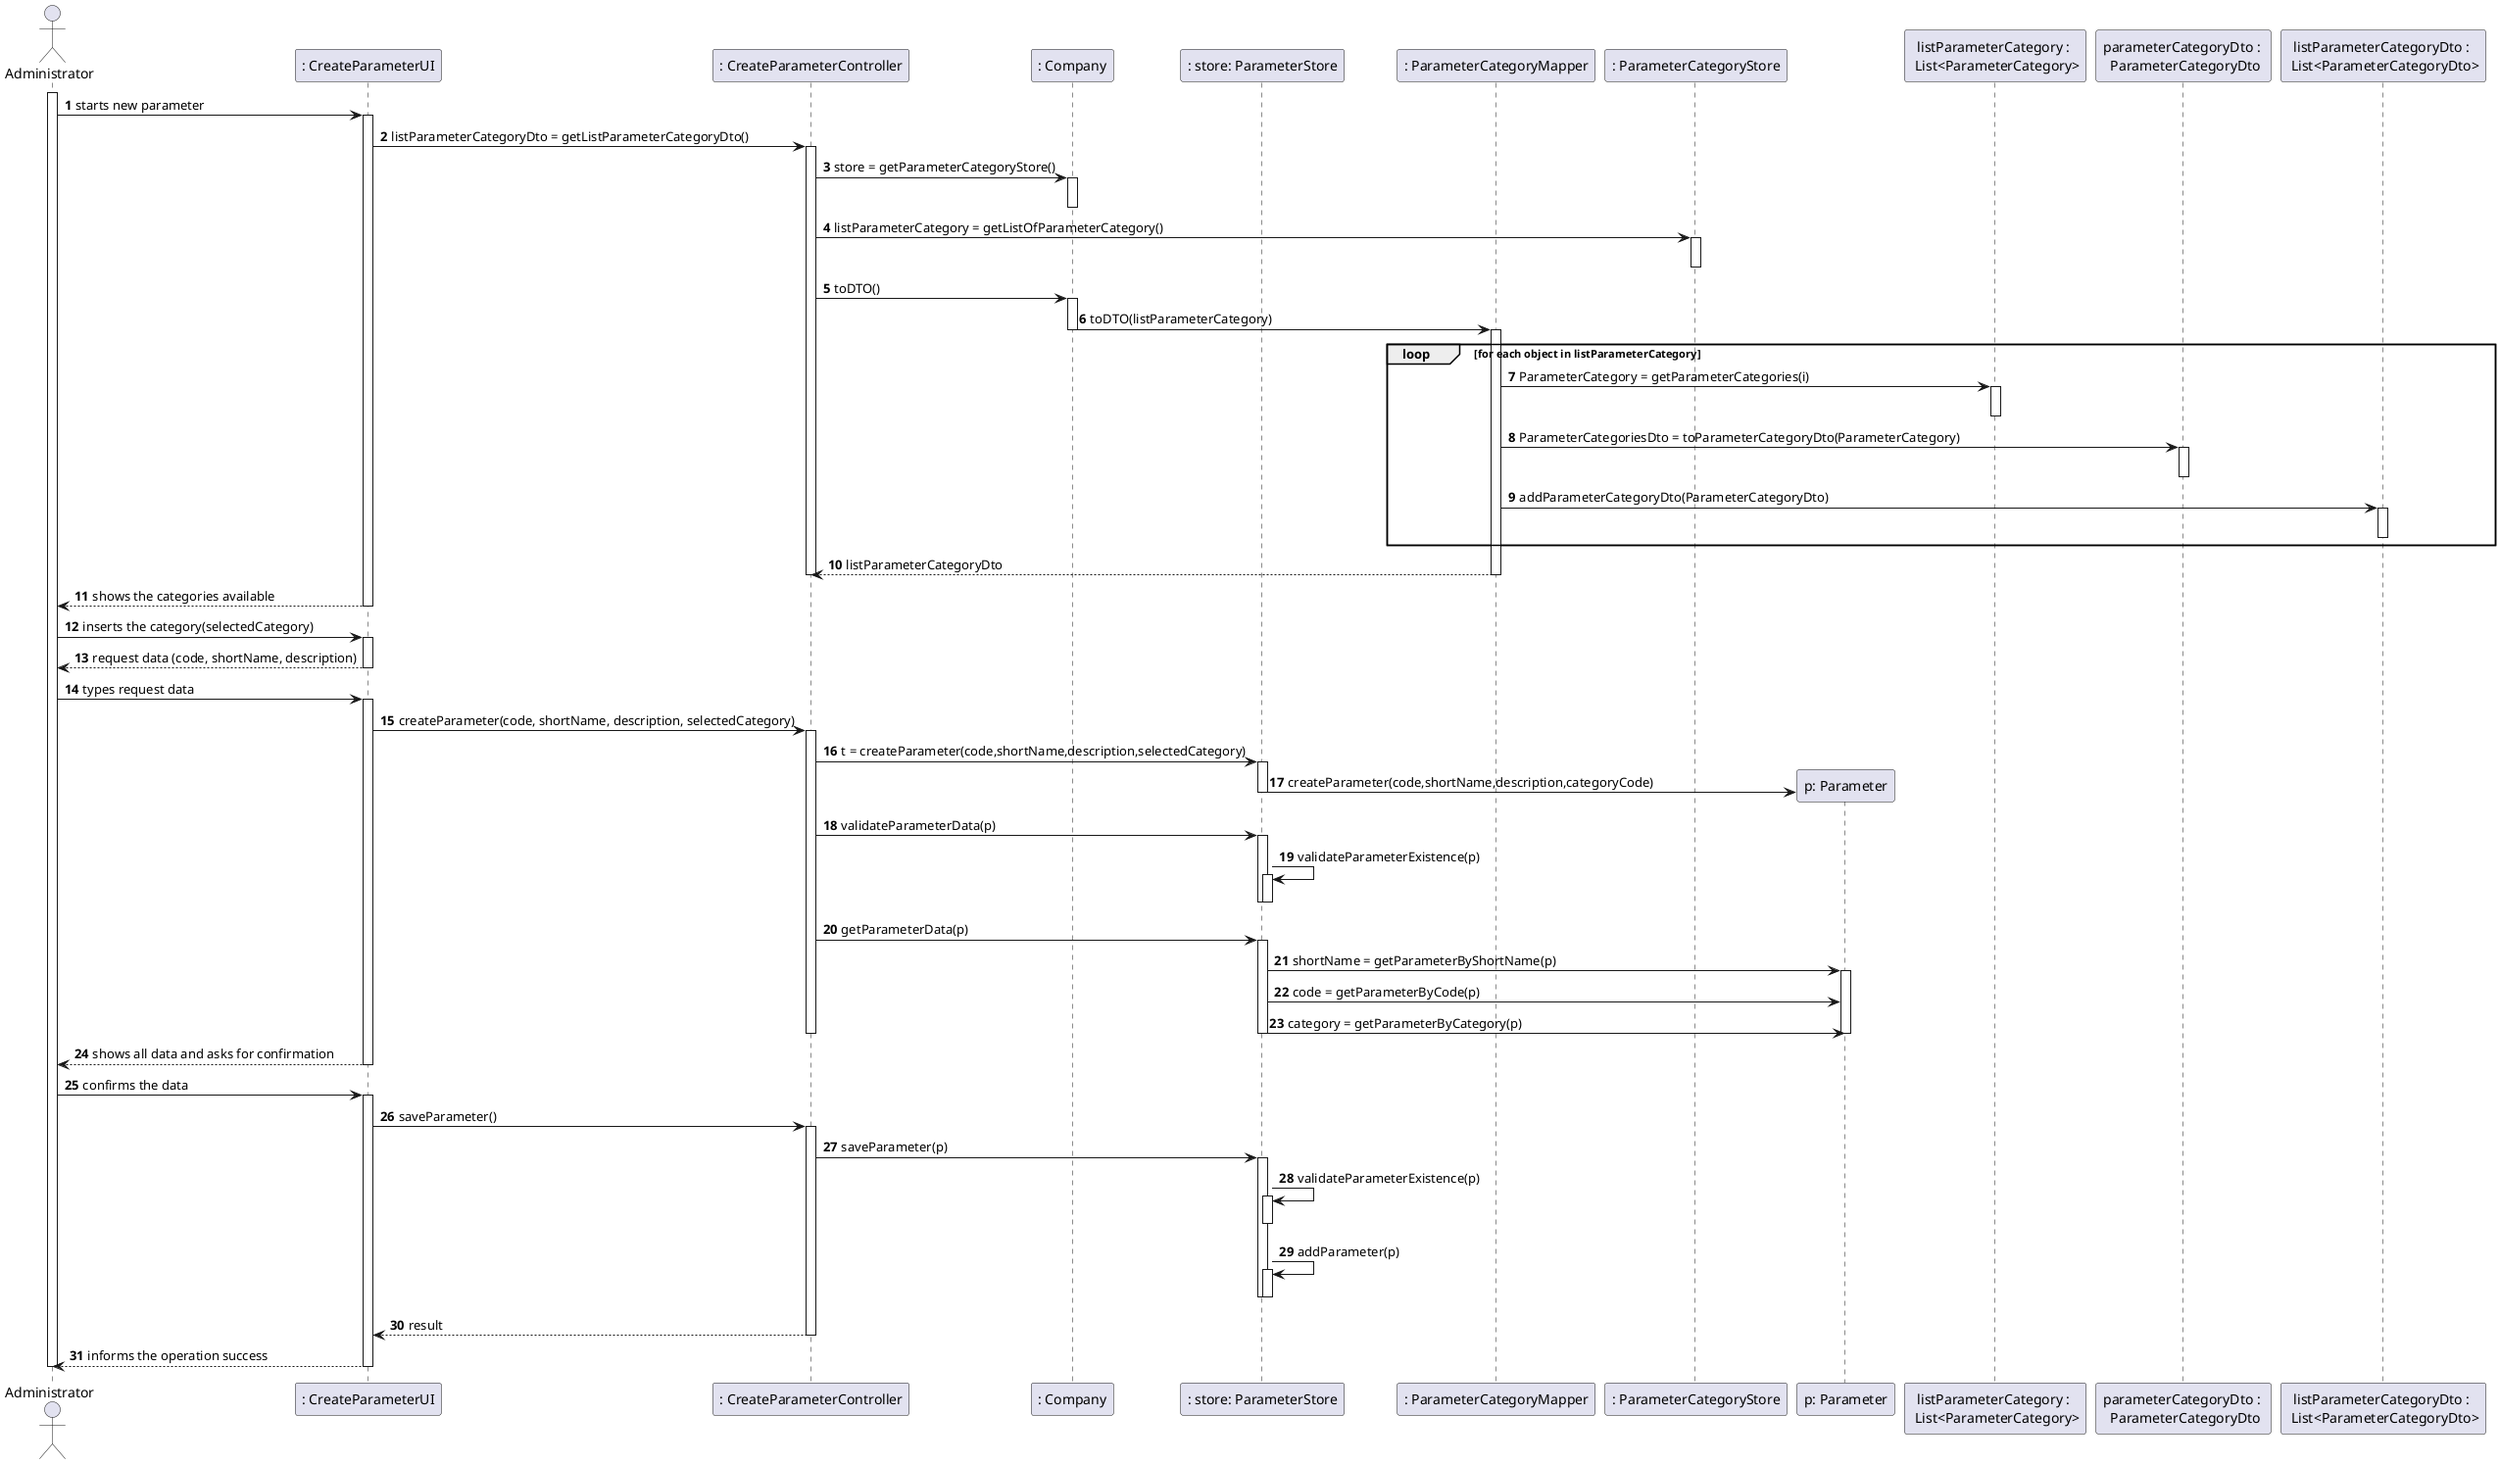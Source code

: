 @startuml
'https://plantuml.com/sequence-diagram

autonumber

actor "Administrator" as ADM

participant ": CreateParameterUI" as UI
participant ": CreateParameterController" as CTRL
participant ": Company" as COMP
participant ": store: ParameterStore" as STORE
participant ": ParameterCategoryMapper" as MAPPER
participant ": ParameterCategoryStore" as PCSTORE
participant "p: Parameter" as PRMT
participant "listParameterCategory : \n List<ParameterCategory>" as LISTPC
participant "parameterCategoryDto : \n ParameterCategoryDto" as PCDTO
participant "listParameterCategoryDto : \n List<ParameterCategoryDto>" as LISTPCDTO



activate ADM
ADM -> UI: starts new parameter
activate UI
UI -> CTRL : listParameterCategoryDto = getListParameterCategoryDto()
activate CTRL
CTRL -> COMP : store = getParameterCategoryStore()
activate COMP
deactivate COMP
CTRL -> PCSTORE : listParameterCategory = getListOfParameterCategory()
activate PCSTORE
deactivate PCSTORE
CTRL -> COMP : toDTO()
activate COMP
COMP -> MAPPER : toDTO(listParameterCategory)
deactivate COMP
activate MAPPER
loop for each object in listParameterCategory
MAPPER -> LISTPC : ParameterCategory = getParameterCategories(i)
activate LISTPC
deactivate LISTPC
MAPPER-> PCDTO : ParameterCategoriesDto = toParameterCategoryDto(ParameterCategory)
activate PCDTO
deactivate PCDTO
MAPPER-> LISTPCDTO : addParameterCategoryDto(ParameterCategoryDto)
activate LISTPCDTO
deactivate LISTPCDTO
end
MAPPER --> CTRL : listParameterCategoryDto
deactivate MAPPER
deactivate CTRL
UI --> ADM : shows the categories available
deactivate UI



ADM -> UI: inserts the category(selectedCategory)
activate UI
UI--> ADM : request data (code, shortName, description)
deactivate UI


ADM -> UI : types request data
activate UI
UI -> CTRL : createParameter(code, shortName, description, selectedCategory)
activate CTRL
CTRL -> STORE : t = createParameter(code,shortName,description,selectedCategory)
activate STORE
STORE -> PRMT** : createParameter(code,shortName,description,categoryCode)
deactivate STORE
CTRL -> STORE : validateParameterData(p)
activate STORE
STORE -> STORE : validateParameterExistence(p)
activate STORE
deactivate STORE
deactivate STORE

CTRL -> STORE : getParameterData(p)
activate STORE
STORE -> PRMT : shortName = getParameterByShortName(p)
activate PRMT
STORE -> PRMT : code = getParameterByCode(p)
STORE -> PRMT : category = getParameterByCategory(p)
deactivate PRMT
deactivate CTRL
deactivate STORE
UI --> ADM : shows all data and asks for confirmation
deactivate UI



ADM -> UI: confirms the data
activate UI
UI -> CTRL : saveParameter()
activate CTRL
CTRL -> STORE : saveParameter(p)
activate STORE
STORE -> STORE : validateParameterExistence(p)
activate STORE
deactivate STORE
STORE ->STORE : addParameter(p)
activate STORE
deactivate STORE
deactivate STORE
deactivate STORE
CTRL --> UI : result
deactivate CTRL
UI --> ADM : informs the operation success
deactivate UI
deactivate ADM

@enduml